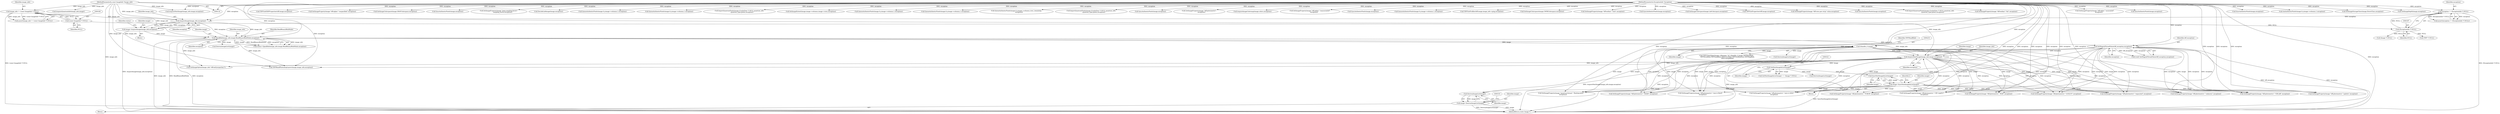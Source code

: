digraph "0_ImageMagick_6e48aa92ff4e6e95424300ecd52a9ea453c19c60@pointer" {
"1000306" [label="(Call,DestroyImageList(image))"];
"1000232" [label="(Call,(thandle_t) image)"];
"1000202" [label="(Call,OpenBlob(image_info,image,ReadBinaryBlobMode,exception))"];
"1000197" [label="(Call,AcquireImage(image_info,exception))"];
"1000157" [label="(Call,image_info != (const ImageInfo *) NULL)"];
"1000117" [label="(MethodParameterIn,const ImageInfo *image_info)"];
"1000159" [label="(Call,(const ImageInfo *) NULL)"];
"1000184" [label="(Call,exception != (ExceptionInfo *) NULL)"];
"1000118" [label="(MethodParameterIn,ExceptionInfo *exception)"];
"1000186" [label="(Call,(ExceptionInfo *) NULL)"];
"1000195" [label="(Call,image=AcquireImage(image_info,exception))"];
"1000334" [label="(Call,image=SyncNextImageInList(image))"];
"1000336" [label="(Call,SyncNextImageInList(image))"];
"1000318" [label="(Call,GetNextImageInList(image))"];
"1000312" [label="(Call,AcquireNextImage(image_info,image,exception))"];
"1000222" [label="(Call,SetMagickThreadValue(tiff_exception,exception))"];
"1000304" [label="(Call,image=DestroyImageList(image))"];
"1000564" [label="(Call,SetImageProperty(image,\"tiff:photometric\",\"unknown\",exception))"];
"1000464" [label="(Call,SetImageProperty(image,\"tiff:photometric\",\"min-is-black\",\n          exception))"];
"1000315" [label="(Identifier,exception)"];
"1000220" [label="(Call,(void) SetMagickThreadValue(tiff_exception,exception))"];
"1000314" [label="(Identifier,image)"];
"1000186" [label="(Call,(ExceptionInfo *) NULL)"];
"1000232" [label="(Call,(thandle_t) image)"];
"1001299" [label="(Call,SetImageProperty(image,\"tiff:alpha\",\"associated\",\n                  exception))"];
"1000301" [label="(Block,)"];
"1000117" [label="(MethodParameterIn,const ImageInfo *image_info)"];
"1000156" [label="(Call,assert(image_info != (const ImageInfo *) NULL))"];
"1000118" [label="(MethodParameterIn,ExceptionInfo *exception)"];
"1000494" [label="(Call,SetImageProperty(image,\"tiff:photometric\",\"RGB\",exception))"];
"1002304" [label="(Call,SyncAuthenticPixels(image,exception))"];
"1000217" [label="(Call,(Image *) NULL)"];
"1000304" [label="(Call,image=DestroyImageList(image))"];
"1000514" [label="(Call,SetImageProperty(image,\"tiff:photometric\",\"CIE Log2(L)\",\n          exception))"];
"1003451" [label="(Call,TIFFReadPhotoshopLayers(image,image_info,exception))"];
"1000195" [label="(Call,image=AcquireImage(image_info,exception))"];
"1003292" [label="(Call,SyncAuthenticPixels(image,exception))"];
"1000306" [label="(Call,DestroyImageList(image))"];
"1000313" [label="(Identifier,image_info)"];
"1000234" [label="(Identifier,image)"];
"1000484" [label="(Call,SetImageProperty(image,\"tiff:photometric\",\"palette\",exception))"];
"1000328" [label="(Call,DestroyImageList(image))"];
"1000227" [label="(Call,TIFFClientOpen(image->filename,\"rb\",(thandle_t) image,TIFFReadBlob,\n    TIFFWriteBlob,TIFFSeekBlob,TIFFCloseBlob,TIFFGetBlobSize,TIFFMapBlob,\n    TIFFUnmapBlob))"];
"1002207" [label="(Call,GetAuthenticPixels(image,0,y,image->columns,1,exception))"];
"1002746" [label="(Call,SetImageStorageClass(image,DirectClass,exception))"];
"1000287" [label="(Block,)"];
"1000319" [label="(Identifier,image)"];
"1000334" [label="(Call,image=SyncNextImageInList(image))"];
"1000335" [label="(Identifier,image)"];
"1001539" [label="(Call,GetImageDepth(image,exception))"];
"1000206" [label="(Identifier,exception)"];
"1000205" [label="(Identifier,ReadBinaryBlobMode)"];
"1000752" [label="(Call,GetImageOption(image_info,\"tiff:exif-properties\"))"];
"1000760" [label="(Call,TIFFGetEXIFProperties(tiff,image,exception))"];
"1001248" [label="(Call,SetImageProperty(image,\"tiff:alpha\",\"unspecified\",exception))"];
"1000251" [label="(Call,DestroyImageList(image))"];
"1000719" [label="(Call,SetImageColorspace(image,GRAYColorspace,exception))"];
"1000161" [label="(Identifier,NULL)"];
"1002685" [label="(Call,SyncAuthenticPixels(image,exception))"];
"1000119" [label="(Block,)"];
"1000200" [label="(Call,status=OpenBlob(image_info,image,ReadBinaryBlobMode,exception))"];
"1001092" [label="(Call,SetImageProperty(image,\"jpeg:sampling-factor\",\n                 sampling_factor,exception))"];
"1003339" [label="(Call,DecodeLabImage(image,exception))"];
"1000452" [label="(Call,SetImageProperty(image,\"quantum:format\",\"floating-point\",\n        exception))"];
"1000245" [label="(Call,(TIFF *) NULL)"];
"1000544" [label="(Call,SetImageProperty(image,\"tiff:photometric\",\"separated\",exception))"];
"1003202" [label="(Call,QueueAuthenticPixels(image,0,y,image->columns,1,exception))"];
"1000318" [label="(Call,GetNextImageInList(image))"];
"1003481" [label="(MethodReturn,static Image *)"];
"1001896" [label="(Call,QueueAuthenticPixels(image,0,y,image->columns,1,exception))"];
"1001914" [label="(Call,ImportQuantumPixels(image,(CacheView *) NULL,quantum_info,\n            quantum_type,pixels,exception))"];
"1001578" [label="(Call,SetImageExtent(image,image->columns,image->rows,exception))"];
"1002097" [label="(Call,QueueAuthenticPixels(image,0,y,image->columns,1,exception))"];
"1002379" [label="(Call,QueueAuthenticPixels(image,0,y,image->columns,1,exception))"];
"1000224" [label="(Identifier,exception)"];
"1002837" [label="(Call,QueueAuthenticPixels(image,0,y,image->columns,rows_remaining,\n            exception))"];
"1002115" [label="(Call,ImportQuantumPixels(image,(CacheView *) NULL,quantum_info,\n            quantum_type,pixels,exception))"];
"1000222" [label="(Call,SetMagickThreadValue(tiff_exception,exception))"];
"1000157" [label="(Call,image_info != (const ImageInfo *) NULL)"];
"1000204" [label="(Identifier,image)"];
"1000305" [label="(Identifier,image)"];
"1000474" [label="(Call,SetImageProperty(image,\"tiff:photometric\",\"min-is-white\",\n          exception))"];
"1000337" [label="(Identifier,image)"];
"1000183" [label="(Call,assert(exception != (ExceptionInfo *) NULL))"];
"1002126" [label="(Call,SyncAuthenticPixels(image,exception))"];
"1000554" [label="(Call,SetImageProperty(image,\"tiff:photometric\",\"YCBCR\",exception))"];
"1000623" [label="(Call,GetImageProperty(image,\"tiff:photometric\",\n          exception))"];
"1001342" [label="(Call,AcquireImageColormap(image,colors,exception))"];
"1001313" [label="(Call,SetImageProperty(image,\"tiff:alpha\",\"unassociated\",\n                  exception))"];
"1003059" [label="(Call,SyncAuthenticPixels(image,exception))"];
"1000524" [label="(Call,SetImageProperty(image,\"tiff:photometric\",\"LOGLUV\",exception))"];
"1000317" [label="(Call,GetNextImageInList(image) == (Image *) NULL)"];
"1000336" [label="(Call,SyncNextImageInList(image))"];
"1000158" [label="(Identifier,image_info)"];
"1000197" [label="(Call,AcquireImage(image_info,exception))"];
"1000188" [label="(Identifier,NULL)"];
"1000307" [label="(Identifier,image)"];
"1000198" [label="(Identifier,image_info)"];
"1000196" [label="(Identifier,image)"];
"1002560" [label="(Call,QueueAuthenticPixels(image,0,y,image->columns,1,exception))"];
"1000739" [label="(Call,TIFFGetProfiles(tiff,image,image_info->ping,exception))"];
"1003404" [label="(Call,AcquireNextImage(image_info,image,exception))"];
"1000223" [label="(Identifier,tiff_exception)"];
"1000727" [label="(Call,SetImageColorspace(image,CMYKColorspace,exception))"];
"1000701" [label="(Call,SetImageProperty(image,\"tiff:endian\",\"msb\",exception))"];
"1000286" [label="(Identifier,i)"];
"1001925" [label="(Call,SyncAuthenticPixels(image,exception))"];
"1000504" [label="(Call,SetImageProperty(image,\"tiff:photometric\",\"CIELAB\",exception))"];
"1000184" [label="(Call,exception != (ExceptionInfo *) NULL)"];
"1000735" [label="(Call,SetImageColorspace(image,LabColorspace,exception))"];
"1000214" [label="(Call,DestroyImageList(image))"];
"1000203" [label="(Identifier,image_info)"];
"1000312" [label="(Call,AcquireNextImage(image_info,image,exception))"];
"1000159" [label="(Call,(const ImageInfo *) NULL)"];
"1000235" [label="(Identifier,TIFFReadBlob)"];
"1000202" [label="(Call,OpenBlob(image_info,image,ReadBinaryBlobMode,exception))"];
"1000201" [label="(Identifier,status)"];
"1000746" [label="(Call,TIFFGetProperties(tiff,image,exception))"];
"1001621" [label="(Call,SetImageProperty(image,\"tiff:rows-per-strip\",value,exception))"];
"1001149" [label="(Call,AcquireQuantumInfo(image_info,image))"];
"1000185" [label="(Identifier,exception)"];
"1000199" [label="(Identifier,exception)"];
"1000534" [label="(Call,SetImageProperty(image,\"tiff:photometric\",\"MASK\",exception))"];
"1002500" [label="(Call,SyncAuthenticPixels(image,exception))"];
"1002293" [label="(Call,ImportQuantumPixels(image,(CacheView *) NULL,quantum_info,\n              quantum_type,pixels,exception))"];
"1000687" [label="(Call,SetImageProperty(image,\"tiff:endian\",\"lsb\",exception))"];
"1000306" -> "1000304"  [label="AST: "];
"1000306" -> "1000307"  [label="CFG: "];
"1000307" -> "1000306"  [label="AST: "];
"1000304" -> "1000306"  [label="CFG: "];
"1000306" -> "1000304"  [label="DDG: image"];
"1000232" -> "1000306"  [label="DDG: image"];
"1000334" -> "1000306"  [label="DDG: image"];
"1000232" -> "1000227"  [label="AST: "];
"1000232" -> "1000234"  [label="CFG: "];
"1000233" -> "1000232"  [label="AST: "];
"1000234" -> "1000232"  [label="AST: "];
"1000235" -> "1000232"  [label="CFG: "];
"1000232" -> "1000227"  [label="DDG: image"];
"1000202" -> "1000232"  [label="DDG: image"];
"1000232" -> "1000251"  [label="DDG: image"];
"1000232" -> "1000312"  [label="DDG: image"];
"1000232" -> "1000452"  [label="DDG: image"];
"1000232" -> "1000464"  [label="DDG: image"];
"1000232" -> "1000474"  [label="DDG: image"];
"1000232" -> "1000484"  [label="DDG: image"];
"1000232" -> "1000494"  [label="DDG: image"];
"1000232" -> "1000504"  [label="DDG: image"];
"1000232" -> "1000514"  [label="DDG: image"];
"1000232" -> "1000524"  [label="DDG: image"];
"1000232" -> "1000534"  [label="DDG: image"];
"1000232" -> "1000544"  [label="DDG: image"];
"1000232" -> "1000554"  [label="DDG: image"];
"1000232" -> "1000564"  [label="DDG: image"];
"1000202" -> "1000200"  [label="AST: "];
"1000202" -> "1000206"  [label="CFG: "];
"1000203" -> "1000202"  [label="AST: "];
"1000204" -> "1000202"  [label="AST: "];
"1000205" -> "1000202"  [label="AST: "];
"1000206" -> "1000202"  [label="AST: "];
"1000200" -> "1000202"  [label="CFG: "];
"1000202" -> "1003481"  [label="DDG: exception"];
"1000202" -> "1003481"  [label="DDG: image_info"];
"1000202" -> "1003481"  [label="DDG: ReadBinaryBlobMode"];
"1000202" -> "1000200"  [label="DDG: image_info"];
"1000202" -> "1000200"  [label="DDG: image"];
"1000202" -> "1000200"  [label="DDG: ReadBinaryBlobMode"];
"1000202" -> "1000200"  [label="DDG: exception"];
"1000197" -> "1000202"  [label="DDG: image_info"];
"1000197" -> "1000202"  [label="DDG: exception"];
"1000117" -> "1000202"  [label="DDG: image_info"];
"1000195" -> "1000202"  [label="DDG: image"];
"1000118" -> "1000202"  [label="DDG: exception"];
"1000202" -> "1000214"  [label="DDG: image"];
"1000202" -> "1000222"  [label="DDG: exception"];
"1000202" -> "1000312"  [label="DDG: image_info"];
"1000202" -> "1000752"  [label="DDG: image_info"];
"1000202" -> "1003451"  [label="DDG: image_info"];
"1000197" -> "1000195"  [label="AST: "];
"1000197" -> "1000199"  [label="CFG: "];
"1000198" -> "1000197"  [label="AST: "];
"1000199" -> "1000197"  [label="AST: "];
"1000195" -> "1000197"  [label="CFG: "];
"1000197" -> "1000195"  [label="DDG: image_info"];
"1000197" -> "1000195"  [label="DDG: exception"];
"1000157" -> "1000197"  [label="DDG: image_info"];
"1000117" -> "1000197"  [label="DDG: image_info"];
"1000184" -> "1000197"  [label="DDG: exception"];
"1000118" -> "1000197"  [label="DDG: exception"];
"1000157" -> "1000156"  [label="AST: "];
"1000157" -> "1000159"  [label="CFG: "];
"1000158" -> "1000157"  [label="AST: "];
"1000159" -> "1000157"  [label="AST: "];
"1000156" -> "1000157"  [label="CFG: "];
"1000157" -> "1003481"  [label="DDG: (const ImageInfo *) NULL"];
"1000157" -> "1000156"  [label="DDG: image_info"];
"1000157" -> "1000156"  [label="DDG: (const ImageInfo *) NULL"];
"1000117" -> "1000157"  [label="DDG: image_info"];
"1000159" -> "1000157"  [label="DDG: NULL"];
"1000117" -> "1000116"  [label="AST: "];
"1000117" -> "1003481"  [label="DDG: image_info"];
"1000117" -> "1000312"  [label="DDG: image_info"];
"1000117" -> "1000752"  [label="DDG: image_info"];
"1000117" -> "1001149"  [label="DDG: image_info"];
"1000117" -> "1003404"  [label="DDG: image_info"];
"1000117" -> "1003451"  [label="DDG: image_info"];
"1000159" -> "1000161"  [label="CFG: "];
"1000160" -> "1000159"  [label="AST: "];
"1000161" -> "1000159"  [label="AST: "];
"1000159" -> "1000186"  [label="DDG: NULL"];
"1000184" -> "1000183"  [label="AST: "];
"1000184" -> "1000186"  [label="CFG: "];
"1000185" -> "1000184"  [label="AST: "];
"1000186" -> "1000184"  [label="AST: "];
"1000183" -> "1000184"  [label="CFG: "];
"1000184" -> "1003481"  [label="DDG: (ExceptionInfo *) NULL"];
"1000184" -> "1000183"  [label="DDG: exception"];
"1000184" -> "1000183"  [label="DDG: (ExceptionInfo *) NULL"];
"1000118" -> "1000184"  [label="DDG: exception"];
"1000186" -> "1000184"  [label="DDG: NULL"];
"1000118" -> "1000116"  [label="AST: "];
"1000118" -> "1003481"  [label="DDG: exception"];
"1000118" -> "1000222"  [label="DDG: exception"];
"1000118" -> "1000312"  [label="DDG: exception"];
"1000118" -> "1000452"  [label="DDG: exception"];
"1000118" -> "1000464"  [label="DDG: exception"];
"1000118" -> "1000474"  [label="DDG: exception"];
"1000118" -> "1000484"  [label="DDG: exception"];
"1000118" -> "1000494"  [label="DDG: exception"];
"1000118" -> "1000504"  [label="DDG: exception"];
"1000118" -> "1000514"  [label="DDG: exception"];
"1000118" -> "1000524"  [label="DDG: exception"];
"1000118" -> "1000534"  [label="DDG: exception"];
"1000118" -> "1000544"  [label="DDG: exception"];
"1000118" -> "1000554"  [label="DDG: exception"];
"1000118" -> "1000564"  [label="DDG: exception"];
"1000118" -> "1000623"  [label="DDG: exception"];
"1000118" -> "1000687"  [label="DDG: exception"];
"1000118" -> "1000701"  [label="DDG: exception"];
"1000118" -> "1000719"  [label="DDG: exception"];
"1000118" -> "1000727"  [label="DDG: exception"];
"1000118" -> "1000735"  [label="DDG: exception"];
"1000118" -> "1000739"  [label="DDG: exception"];
"1000118" -> "1000746"  [label="DDG: exception"];
"1000118" -> "1000760"  [label="DDG: exception"];
"1000118" -> "1001092"  [label="DDG: exception"];
"1000118" -> "1001248"  [label="DDG: exception"];
"1000118" -> "1001299"  [label="DDG: exception"];
"1000118" -> "1001313"  [label="DDG: exception"];
"1000118" -> "1001342"  [label="DDG: exception"];
"1000118" -> "1001539"  [label="DDG: exception"];
"1000118" -> "1001578"  [label="DDG: exception"];
"1000118" -> "1001621"  [label="DDG: exception"];
"1000118" -> "1001896"  [label="DDG: exception"];
"1000118" -> "1001914"  [label="DDG: exception"];
"1000118" -> "1001925"  [label="DDG: exception"];
"1000118" -> "1002097"  [label="DDG: exception"];
"1000118" -> "1002115"  [label="DDG: exception"];
"1000118" -> "1002126"  [label="DDG: exception"];
"1000118" -> "1002207"  [label="DDG: exception"];
"1000118" -> "1002293"  [label="DDG: exception"];
"1000118" -> "1002304"  [label="DDG: exception"];
"1000118" -> "1002379"  [label="DDG: exception"];
"1000118" -> "1002500"  [label="DDG: exception"];
"1000118" -> "1002560"  [label="DDG: exception"];
"1000118" -> "1002685"  [label="DDG: exception"];
"1000118" -> "1002746"  [label="DDG: exception"];
"1000118" -> "1002837"  [label="DDG: exception"];
"1000118" -> "1003059"  [label="DDG: exception"];
"1000118" -> "1003202"  [label="DDG: exception"];
"1000118" -> "1003292"  [label="DDG: exception"];
"1000118" -> "1003339"  [label="DDG: exception"];
"1000118" -> "1003404"  [label="DDG: exception"];
"1000118" -> "1003451"  [label="DDG: exception"];
"1000186" -> "1000188"  [label="CFG: "];
"1000187" -> "1000186"  [label="AST: "];
"1000188" -> "1000186"  [label="AST: "];
"1000186" -> "1000217"  [label="DDG: NULL"];
"1000186" -> "1000245"  [label="DDG: NULL"];
"1000195" -> "1000119"  [label="AST: "];
"1000196" -> "1000195"  [label="AST: "];
"1000201" -> "1000195"  [label="CFG: "];
"1000195" -> "1003481"  [label="DDG: AcquireImage(image_info,exception)"];
"1000334" -> "1000287"  [label="AST: "];
"1000334" -> "1000336"  [label="CFG: "];
"1000335" -> "1000334"  [label="AST: "];
"1000336" -> "1000334"  [label="AST: "];
"1000286" -> "1000334"  [label="CFG: "];
"1000334" -> "1003481"  [label="DDG: SyncNextImageInList(image)"];
"1000334" -> "1000312"  [label="DDG: image"];
"1000336" -> "1000334"  [label="DDG: image"];
"1000334" -> "1000452"  [label="DDG: image"];
"1000334" -> "1000464"  [label="DDG: image"];
"1000334" -> "1000474"  [label="DDG: image"];
"1000334" -> "1000484"  [label="DDG: image"];
"1000334" -> "1000494"  [label="DDG: image"];
"1000334" -> "1000504"  [label="DDG: image"];
"1000334" -> "1000514"  [label="DDG: image"];
"1000334" -> "1000524"  [label="DDG: image"];
"1000334" -> "1000534"  [label="DDG: image"];
"1000334" -> "1000544"  [label="DDG: image"];
"1000334" -> "1000554"  [label="DDG: image"];
"1000334" -> "1000564"  [label="DDG: image"];
"1000336" -> "1000337"  [label="CFG: "];
"1000337" -> "1000336"  [label="AST: "];
"1000318" -> "1000336"  [label="DDG: image"];
"1000318" -> "1000317"  [label="AST: "];
"1000318" -> "1000319"  [label="CFG: "];
"1000319" -> "1000318"  [label="AST: "];
"1000321" -> "1000318"  [label="CFG: "];
"1000318" -> "1000317"  [label="DDG: image"];
"1000312" -> "1000318"  [label="DDG: image"];
"1000318" -> "1000328"  [label="DDG: image"];
"1000312" -> "1000287"  [label="AST: "];
"1000312" -> "1000315"  [label="CFG: "];
"1000313" -> "1000312"  [label="AST: "];
"1000314" -> "1000312"  [label="AST: "];
"1000315" -> "1000312"  [label="AST: "];
"1000319" -> "1000312"  [label="CFG: "];
"1000312" -> "1003481"  [label="DDG: AcquireNextImage(image_info,image,exception)"];
"1000312" -> "1003481"  [label="DDG: exception"];
"1000312" -> "1003481"  [label="DDG: image_info"];
"1000222" -> "1000312"  [label="DDG: exception"];
"1000312" -> "1000452"  [label="DDG: exception"];
"1000312" -> "1000464"  [label="DDG: exception"];
"1000312" -> "1000474"  [label="DDG: exception"];
"1000312" -> "1000484"  [label="DDG: exception"];
"1000312" -> "1000494"  [label="DDG: exception"];
"1000312" -> "1000504"  [label="DDG: exception"];
"1000312" -> "1000514"  [label="DDG: exception"];
"1000312" -> "1000524"  [label="DDG: exception"];
"1000312" -> "1000534"  [label="DDG: exception"];
"1000312" -> "1000544"  [label="DDG: exception"];
"1000312" -> "1000554"  [label="DDG: exception"];
"1000312" -> "1000564"  [label="DDG: exception"];
"1000312" -> "1000752"  [label="DDG: image_info"];
"1000312" -> "1003451"  [label="DDG: image_info"];
"1000222" -> "1000220"  [label="AST: "];
"1000222" -> "1000224"  [label="CFG: "];
"1000223" -> "1000222"  [label="AST: "];
"1000224" -> "1000222"  [label="AST: "];
"1000220" -> "1000222"  [label="CFG: "];
"1000222" -> "1003481"  [label="DDG: tiff_exception"];
"1000222" -> "1003481"  [label="DDG: exception"];
"1000222" -> "1000220"  [label="DDG: tiff_exception"];
"1000222" -> "1000220"  [label="DDG: exception"];
"1000222" -> "1000452"  [label="DDG: exception"];
"1000222" -> "1000464"  [label="DDG: exception"];
"1000222" -> "1000474"  [label="DDG: exception"];
"1000222" -> "1000484"  [label="DDG: exception"];
"1000222" -> "1000494"  [label="DDG: exception"];
"1000222" -> "1000504"  [label="DDG: exception"];
"1000222" -> "1000514"  [label="DDG: exception"];
"1000222" -> "1000524"  [label="DDG: exception"];
"1000222" -> "1000534"  [label="DDG: exception"];
"1000222" -> "1000544"  [label="DDG: exception"];
"1000222" -> "1000554"  [label="DDG: exception"];
"1000222" -> "1000564"  [label="DDG: exception"];
"1000304" -> "1000301"  [label="AST: "];
"1000305" -> "1000304"  [label="AST: "];
"1000310" -> "1000304"  [label="CFG: "];
"1000304" -> "1003481"  [label="DDG: image"];
"1000304" -> "1003481"  [label="DDG: DestroyImageList(image)"];
}
